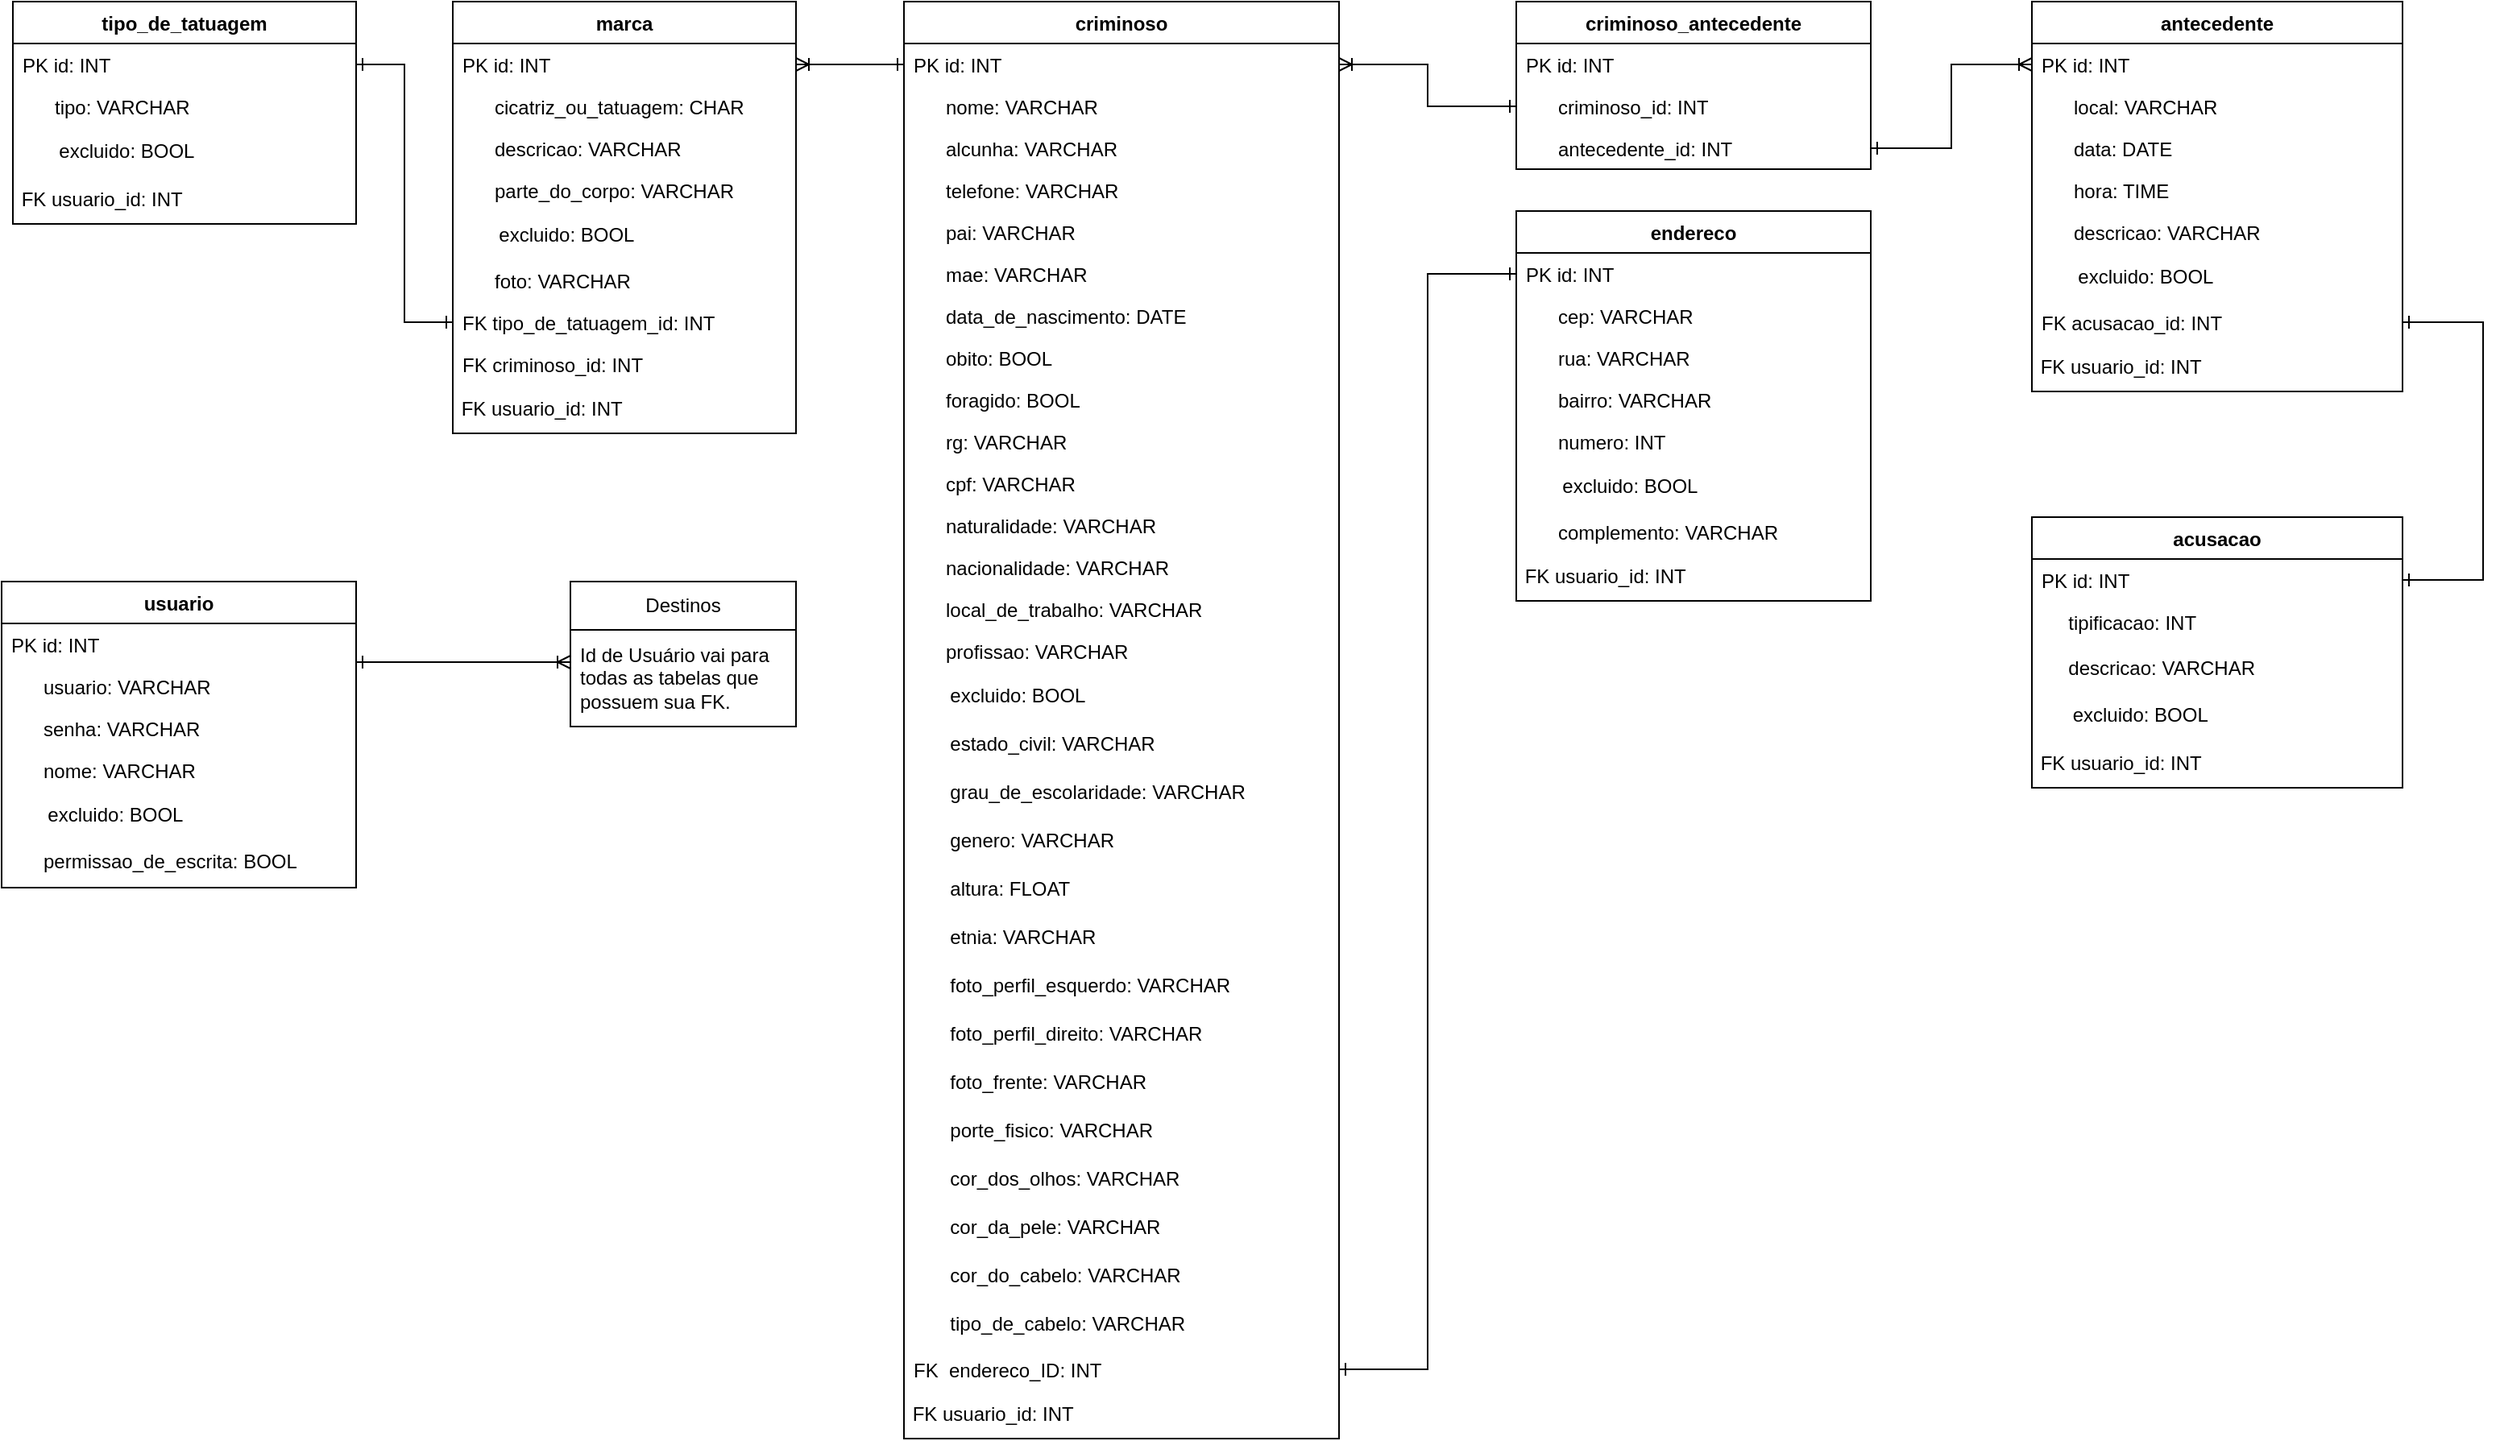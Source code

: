 <mxfile version="21.5.0" type="device">
  <diagram name="Página-1" id="tqAukW0xZtE-mX-S90wy">
    <mxGraphModel dx="2442" dy="882" grid="1" gridSize="10" guides="1" tooltips="1" connect="1" arrows="1" fold="1" page="1" pageScale="1" pageWidth="827" pageHeight="1169" math="0" shadow="0">
      <root>
        <mxCell id="0" />
        <mxCell id="1" parent="0" />
        <mxCell id="qsIrMADFIpEWMbKTU3-V-4" value="endereco" style="swimlane;fontStyle=1;align=center;verticalAlign=top;childLayout=stackLayout;horizontal=1;startSize=26;horizontalStack=0;resizeParent=1;resizeParentMax=0;resizeLast=0;collapsible=1;marginBottom=0;whiteSpace=wrap;html=1;" parent="1" vertex="1">
          <mxGeometry x="500" y="170" width="220" height="242" as="geometry" />
        </mxCell>
        <mxCell id="qsIrMADFIpEWMbKTU3-V-5" value="PK id: INT" style="text;strokeColor=none;fillColor=none;align=left;verticalAlign=top;spacingLeft=4;spacingRight=4;overflow=hidden;rotatable=0;points=[[0,0.5],[1,0.5]];portConstraint=eastwest;whiteSpace=wrap;html=1;" parent="qsIrMADFIpEWMbKTU3-V-4" vertex="1">
          <mxGeometry y="26" width="220" height="26" as="geometry" />
        </mxCell>
        <mxCell id="qsIrMADFIpEWMbKTU3-V-11" value="&amp;nbsp; &amp;nbsp; &amp;nbsp; cep: VARCHAR" style="text;strokeColor=none;fillColor=none;align=left;verticalAlign=top;spacingLeft=4;spacingRight=4;overflow=hidden;rotatable=0;points=[[0,0.5],[1,0.5]];portConstraint=eastwest;whiteSpace=wrap;html=1;" parent="qsIrMADFIpEWMbKTU3-V-4" vertex="1">
          <mxGeometry y="52" width="220" height="26" as="geometry" />
        </mxCell>
        <mxCell id="qsIrMADFIpEWMbKTU3-V-9" value="&amp;nbsp; &amp;nbsp; &amp;nbsp; rua: VARCHAR" style="text;strokeColor=none;fillColor=none;align=left;verticalAlign=top;spacingLeft=4;spacingRight=4;overflow=hidden;rotatable=0;points=[[0,0.5],[1,0.5]];portConstraint=eastwest;whiteSpace=wrap;html=1;" parent="qsIrMADFIpEWMbKTU3-V-4" vertex="1">
          <mxGeometry y="78" width="220" height="26" as="geometry" />
        </mxCell>
        <mxCell id="qsIrMADFIpEWMbKTU3-V-10" value="&amp;nbsp; &amp;nbsp; &amp;nbsp; bairro: VARCHAR" style="text;strokeColor=none;fillColor=none;align=left;verticalAlign=top;spacingLeft=4;spacingRight=4;overflow=hidden;rotatable=0;points=[[0,0.5],[1,0.5]];portConstraint=eastwest;whiteSpace=wrap;html=1;" parent="qsIrMADFIpEWMbKTU3-V-4" vertex="1">
          <mxGeometry y="104" width="220" height="26" as="geometry" />
        </mxCell>
        <mxCell id="qsIrMADFIpEWMbKTU3-V-12" value="&amp;nbsp; &amp;nbsp; &amp;nbsp; numero: INT" style="text;strokeColor=none;fillColor=none;align=left;verticalAlign=top;spacingLeft=4;spacingRight=4;overflow=hidden;rotatable=0;points=[[0,0.5],[1,0.5]];portConstraint=eastwest;whiteSpace=wrap;html=1;" parent="qsIrMADFIpEWMbKTU3-V-4" vertex="1">
          <mxGeometry y="130" width="220" height="26" as="geometry" />
        </mxCell>
        <mxCell id="4V8HWGutSWkxjNNgJOX--17" value="&amp;nbsp; &amp;nbsp; &amp;nbsp; &amp;nbsp; excluido: BOOL" style="text;html=1;align=left;verticalAlign=middle;resizable=0;points=[];autosize=1;strokeColor=none;fillColor=none;" parent="qsIrMADFIpEWMbKTU3-V-4" vertex="1">
          <mxGeometry y="156" width="220" height="30" as="geometry" />
        </mxCell>
        <mxCell id="qsIrMADFIpEWMbKTU3-V-13" value="&amp;nbsp; &amp;nbsp; &amp;nbsp; complemento: VARCHAR" style="text;strokeColor=none;fillColor=none;align=left;verticalAlign=top;spacingLeft=4;spacingRight=4;overflow=hidden;rotatable=0;points=[[0,0.5],[1,0.5]];portConstraint=eastwest;whiteSpace=wrap;html=1;" parent="qsIrMADFIpEWMbKTU3-V-4" vertex="1">
          <mxGeometry y="186" width="220" height="26" as="geometry" />
        </mxCell>
        <mxCell id="4V8HWGutSWkxjNNgJOX--18" value="&amp;nbsp;FK usuario_id: INT" style="text;html=1;align=left;verticalAlign=middle;resizable=0;points=[];autosize=1;strokeColor=none;fillColor=none;" parent="qsIrMADFIpEWMbKTU3-V-4" vertex="1">
          <mxGeometry y="212" width="220" height="30" as="geometry" />
        </mxCell>
        <mxCell id="qsIrMADFIpEWMbKTU3-V-14" value="criminoso" style="swimlane;fontStyle=1;align=center;verticalAlign=top;childLayout=stackLayout;horizontal=1;startSize=26;horizontalStack=0;resizeParent=1;resizeParentMax=0;resizeLast=0;collapsible=1;marginBottom=0;whiteSpace=wrap;html=1;" parent="1" vertex="1">
          <mxGeometry x="120" y="40" width="270" height="892" as="geometry" />
        </mxCell>
        <mxCell id="qsIrMADFIpEWMbKTU3-V-15" value="PK id: INT" style="text;strokeColor=none;fillColor=none;align=left;verticalAlign=top;spacingLeft=4;spacingRight=4;overflow=hidden;rotatable=0;points=[[0,0.5],[1,0.5]];portConstraint=eastwest;whiteSpace=wrap;html=1;" parent="qsIrMADFIpEWMbKTU3-V-14" vertex="1">
          <mxGeometry y="26" width="270" height="26" as="geometry" />
        </mxCell>
        <mxCell id="qsIrMADFIpEWMbKTU3-V-19" value="&amp;nbsp; &amp;nbsp; &amp;nbsp; nome: VARCHAR" style="text;strokeColor=none;fillColor=none;align=left;verticalAlign=top;spacingLeft=4;spacingRight=4;overflow=hidden;rotatable=0;points=[[0,0.5],[1,0.5]];portConstraint=eastwest;whiteSpace=wrap;html=1;" parent="qsIrMADFIpEWMbKTU3-V-14" vertex="1">
          <mxGeometry y="52" width="270" height="26" as="geometry" />
        </mxCell>
        <mxCell id="g-QC4092AOoyE8XGVego-1" value="&amp;nbsp; &amp;nbsp; &amp;nbsp; alcunha: VARCHAR" style="text;strokeColor=none;fillColor=none;align=left;verticalAlign=top;spacingLeft=4;spacingRight=4;overflow=hidden;rotatable=0;points=[[0,0.5],[1,0.5]];portConstraint=eastwest;whiteSpace=wrap;html=1;" parent="qsIrMADFIpEWMbKTU3-V-14" vertex="1">
          <mxGeometry y="78" width="270" height="26" as="geometry" />
        </mxCell>
        <mxCell id="g-QC4092AOoyE8XGVego-2" value="&amp;nbsp; &amp;nbsp; &amp;nbsp; telefone: VARCHAR" style="text;strokeColor=none;fillColor=none;align=left;verticalAlign=top;spacingLeft=4;spacingRight=4;overflow=hidden;rotatable=0;points=[[0,0.5],[1,0.5]];portConstraint=eastwest;whiteSpace=wrap;html=1;" parent="qsIrMADFIpEWMbKTU3-V-14" vertex="1">
          <mxGeometry y="104" width="270" height="26" as="geometry" />
        </mxCell>
        <mxCell id="qsIrMADFIpEWMbKTU3-V-20" value="&amp;nbsp; &amp;nbsp; &amp;nbsp; pai: VARCHAR" style="text;strokeColor=none;fillColor=none;align=left;verticalAlign=top;spacingLeft=4;spacingRight=4;overflow=hidden;rotatable=0;points=[[0,0.5],[1,0.5]];portConstraint=eastwest;whiteSpace=wrap;html=1;" parent="qsIrMADFIpEWMbKTU3-V-14" vertex="1">
          <mxGeometry y="130" width="270" height="26" as="geometry" />
        </mxCell>
        <mxCell id="qsIrMADFIpEWMbKTU3-V-21" value="&amp;nbsp; &amp;nbsp; &amp;nbsp; mae: VARCHAR" style="text;strokeColor=none;fillColor=none;align=left;verticalAlign=top;spacingLeft=4;spacingRight=4;overflow=hidden;rotatable=0;points=[[0,0.5],[1,0.5]];portConstraint=eastwest;whiteSpace=wrap;html=1;" parent="qsIrMADFIpEWMbKTU3-V-14" vertex="1">
          <mxGeometry y="156" width="270" height="26" as="geometry" />
        </mxCell>
        <mxCell id="qsIrMADFIpEWMbKTU3-V-25" value="&amp;nbsp; &amp;nbsp; &amp;nbsp; data_de_nascimento: DATE" style="text;strokeColor=none;fillColor=none;align=left;verticalAlign=top;spacingLeft=4;spacingRight=4;overflow=hidden;rotatable=0;points=[[0,0.5],[1,0.5]];portConstraint=eastwest;whiteSpace=wrap;html=1;" parent="qsIrMADFIpEWMbKTU3-V-14" vertex="1">
          <mxGeometry y="182" width="270" height="26" as="geometry" />
        </mxCell>
        <mxCell id="qsIrMADFIpEWMbKTU3-V-94" value="&amp;nbsp; &amp;nbsp; &amp;nbsp; obito: BOOL" style="text;strokeColor=none;fillColor=none;align=left;verticalAlign=top;spacingLeft=4;spacingRight=4;overflow=hidden;rotatable=0;points=[[0,0.5],[1,0.5]];portConstraint=eastwest;whiteSpace=wrap;html=1;" parent="qsIrMADFIpEWMbKTU3-V-14" vertex="1">
          <mxGeometry y="208" width="270" height="26" as="geometry" />
        </mxCell>
        <mxCell id="qsIrMADFIpEWMbKTU3-V-95" value="&amp;nbsp; &amp;nbsp; &amp;nbsp; foragido: BOOL" style="text;strokeColor=none;fillColor=none;align=left;verticalAlign=top;spacingLeft=4;spacingRight=4;overflow=hidden;rotatable=0;points=[[0,0.5],[1,0.5]];portConstraint=eastwest;whiteSpace=wrap;html=1;" parent="qsIrMADFIpEWMbKTU3-V-14" vertex="1">
          <mxGeometry y="234" width="270" height="26" as="geometry" />
        </mxCell>
        <mxCell id="qsIrMADFIpEWMbKTU3-V-26" value="&amp;nbsp; &amp;nbsp; &amp;nbsp; rg: VARCHAR" style="text;strokeColor=none;fillColor=none;align=left;verticalAlign=top;spacingLeft=4;spacingRight=4;overflow=hidden;rotatable=0;points=[[0,0.5],[1,0.5]];portConstraint=eastwest;whiteSpace=wrap;html=1;" parent="qsIrMADFIpEWMbKTU3-V-14" vertex="1">
          <mxGeometry y="260" width="270" height="26" as="geometry" />
        </mxCell>
        <mxCell id="g-QC4092AOoyE8XGVego-3" value="&amp;nbsp; &amp;nbsp; &amp;nbsp; cpf: VARCHAR" style="text;strokeColor=none;fillColor=none;align=left;verticalAlign=top;spacingLeft=4;spacingRight=4;overflow=hidden;rotatable=0;points=[[0,0.5],[1,0.5]];portConstraint=eastwest;whiteSpace=wrap;html=1;" parent="qsIrMADFIpEWMbKTU3-V-14" vertex="1">
          <mxGeometry y="286" width="270" height="26" as="geometry" />
        </mxCell>
        <mxCell id="qsIrMADFIpEWMbKTU3-V-27" value="&amp;nbsp; &amp;nbsp; &amp;nbsp; naturalidade: VARCHAR" style="text;strokeColor=none;fillColor=none;align=left;verticalAlign=top;spacingLeft=4;spacingRight=4;overflow=hidden;rotatable=0;points=[[0,0.5],[1,0.5]];portConstraint=eastwest;whiteSpace=wrap;html=1;" parent="qsIrMADFIpEWMbKTU3-V-14" vertex="1">
          <mxGeometry y="312" width="270" height="26" as="geometry" />
        </mxCell>
        <mxCell id="qsIrMADFIpEWMbKTU3-V-28" value="&amp;nbsp; &amp;nbsp; &amp;nbsp; nacionalidade: VARCHAR" style="text;strokeColor=none;fillColor=none;align=left;verticalAlign=top;spacingLeft=4;spacingRight=4;overflow=hidden;rotatable=0;points=[[0,0.5],[1,0.5]];portConstraint=eastwest;whiteSpace=wrap;html=1;" parent="qsIrMADFIpEWMbKTU3-V-14" vertex="1">
          <mxGeometry y="338" width="270" height="26" as="geometry" />
        </mxCell>
        <mxCell id="qsIrMADFIpEWMbKTU3-V-31" value="&amp;nbsp; &amp;nbsp; &amp;nbsp; local_de_trabalho: VARCHAR" style="text;strokeColor=none;fillColor=none;align=left;verticalAlign=top;spacingLeft=4;spacingRight=4;overflow=hidden;rotatable=0;points=[[0,0.5],[1,0.5]];portConstraint=eastwest;whiteSpace=wrap;html=1;" parent="qsIrMADFIpEWMbKTU3-V-14" vertex="1">
          <mxGeometry y="364" width="270" height="26" as="geometry" />
        </mxCell>
        <mxCell id="qsIrMADFIpEWMbKTU3-V-32" value="&amp;nbsp; &amp;nbsp; &amp;nbsp; profissao: VARCHAR" style="text;strokeColor=none;fillColor=none;align=left;verticalAlign=top;spacingLeft=4;spacingRight=4;overflow=hidden;rotatable=0;points=[[0,0.5],[1,0.5]];portConstraint=eastwest;whiteSpace=wrap;html=1;" parent="qsIrMADFIpEWMbKTU3-V-14" vertex="1">
          <mxGeometry y="390" width="270" height="26" as="geometry" />
        </mxCell>
        <mxCell id="4V8HWGutSWkxjNNgJOX--13" value="&amp;nbsp; &amp;nbsp; &amp;nbsp; &amp;nbsp; excluido: BOOL" style="text;html=1;align=left;verticalAlign=middle;resizable=0;points=[];autosize=1;strokeColor=none;fillColor=none;" parent="qsIrMADFIpEWMbKTU3-V-14" vertex="1">
          <mxGeometry y="416" width="270" height="30" as="geometry" />
        </mxCell>
        <mxCell id="GFRDY6UaiAwjhXK8earB-1" value="&amp;nbsp; &amp;nbsp; &amp;nbsp; &amp;nbsp; estado_civil: VARCHAR" style="text;html=1;align=left;verticalAlign=middle;resizable=0;points=[];autosize=1;strokeColor=none;fillColor=none;" parent="qsIrMADFIpEWMbKTU3-V-14" vertex="1">
          <mxGeometry y="446" width="270" height="30" as="geometry" />
        </mxCell>
        <mxCell id="GFRDY6UaiAwjhXK8earB-2" value="&amp;nbsp; &amp;nbsp; &amp;nbsp; &amp;nbsp; grau_de_escolaridade: VARCHAR" style="text;html=1;align=left;verticalAlign=middle;resizable=0;points=[];autosize=1;strokeColor=none;fillColor=none;" parent="qsIrMADFIpEWMbKTU3-V-14" vertex="1">
          <mxGeometry y="476" width="270" height="30" as="geometry" />
        </mxCell>
        <mxCell id="GFRDY6UaiAwjhXK8earB-3" value="&amp;nbsp; &amp;nbsp; &amp;nbsp; &amp;nbsp; genero: VARCHAR" style="text;html=1;align=left;verticalAlign=middle;resizable=0;points=[];autosize=1;strokeColor=none;fillColor=none;" parent="qsIrMADFIpEWMbKTU3-V-14" vertex="1">
          <mxGeometry y="506" width="270" height="30" as="geometry" />
        </mxCell>
        <mxCell id="GFRDY6UaiAwjhXK8earB-4" value="&amp;nbsp; &amp;nbsp; &amp;nbsp; &amp;nbsp; altura: FLOAT" style="text;html=1;align=left;verticalAlign=middle;resizable=0;points=[];autosize=1;strokeColor=none;fillColor=none;" parent="qsIrMADFIpEWMbKTU3-V-14" vertex="1">
          <mxGeometry y="536" width="270" height="30" as="geometry" />
        </mxCell>
        <mxCell id="GFRDY6UaiAwjhXK8earB-5" value="&amp;nbsp; &amp;nbsp; &amp;nbsp; &amp;nbsp; etnia: VARCHAR" style="text;html=1;align=left;verticalAlign=middle;resizable=0;points=[];autosize=1;strokeColor=none;fillColor=none;" parent="qsIrMADFIpEWMbKTU3-V-14" vertex="1">
          <mxGeometry y="566" width="270" height="30" as="geometry" />
        </mxCell>
        <mxCell id="GFRDY6UaiAwjhXK8earB-6" value="&amp;nbsp; &amp;nbsp; &amp;nbsp; &amp;nbsp; foto_perfil_esquerdo: VARCHAR" style="text;html=1;align=left;verticalAlign=middle;resizable=0;points=[];autosize=1;strokeColor=none;fillColor=none;" parent="qsIrMADFIpEWMbKTU3-V-14" vertex="1">
          <mxGeometry y="596" width="270" height="30" as="geometry" />
        </mxCell>
        <mxCell id="GFRDY6UaiAwjhXK8earB-8" value="&amp;nbsp; &amp;nbsp; &amp;nbsp; &amp;nbsp; foto_perfil_direito: VARCHAR" style="text;html=1;align=left;verticalAlign=middle;resizable=0;points=[];autosize=1;strokeColor=none;fillColor=none;" parent="qsIrMADFIpEWMbKTU3-V-14" vertex="1">
          <mxGeometry y="626" width="270" height="30" as="geometry" />
        </mxCell>
        <mxCell id="GFRDY6UaiAwjhXK8earB-7" value="&amp;nbsp; &amp;nbsp; &amp;nbsp; &amp;nbsp; foto_frente: VARCHAR" style="text;html=1;align=left;verticalAlign=middle;resizable=0;points=[];autosize=1;strokeColor=none;fillColor=none;" parent="qsIrMADFIpEWMbKTU3-V-14" vertex="1">
          <mxGeometry y="656" width="270" height="30" as="geometry" />
        </mxCell>
        <mxCell id="GFRDY6UaiAwjhXK8earB-24" value="&amp;nbsp; &amp;nbsp; &amp;nbsp; &amp;nbsp; porte_fisico: VARCHAR" style="text;html=1;align=left;verticalAlign=middle;resizable=0;points=[];autosize=1;strokeColor=none;fillColor=none;" parent="qsIrMADFIpEWMbKTU3-V-14" vertex="1">
          <mxGeometry y="686" width="270" height="30" as="geometry" />
        </mxCell>
        <mxCell id="GFRDY6UaiAwjhXK8earB-25" value="&amp;nbsp; &amp;nbsp; &amp;nbsp; &amp;nbsp; cor_dos_olhos: VARCHAR" style="text;html=1;align=left;verticalAlign=middle;resizable=0;points=[];autosize=1;strokeColor=none;fillColor=none;" parent="qsIrMADFIpEWMbKTU3-V-14" vertex="1">
          <mxGeometry y="716" width="270" height="30" as="geometry" />
        </mxCell>
        <mxCell id="GFRDY6UaiAwjhXK8earB-26" value="&amp;nbsp; &amp;nbsp; &amp;nbsp; &amp;nbsp; cor_da_pele: VARCHAR" style="text;html=1;align=left;verticalAlign=middle;resizable=0;points=[];autosize=1;strokeColor=none;fillColor=none;" parent="qsIrMADFIpEWMbKTU3-V-14" vertex="1">
          <mxGeometry y="746" width="270" height="30" as="geometry" />
        </mxCell>
        <mxCell id="GFRDY6UaiAwjhXK8earB-27" value="&amp;nbsp; &amp;nbsp; &amp;nbsp; &amp;nbsp; cor_do_cabelo: VARCHAR" style="text;html=1;align=left;verticalAlign=middle;resizable=0;points=[];autosize=1;strokeColor=none;fillColor=none;" parent="qsIrMADFIpEWMbKTU3-V-14" vertex="1">
          <mxGeometry y="776" width="270" height="30" as="geometry" />
        </mxCell>
        <mxCell id="GFRDY6UaiAwjhXK8earB-28" value="&amp;nbsp; &amp;nbsp; &amp;nbsp; &amp;nbsp; tipo_de_cabelo: VARCHAR" style="text;html=1;align=left;verticalAlign=middle;resizable=0;points=[];autosize=1;strokeColor=none;fillColor=none;" parent="qsIrMADFIpEWMbKTU3-V-14" vertex="1">
          <mxGeometry y="806" width="270" height="30" as="geometry" />
        </mxCell>
        <mxCell id="qsIrMADFIpEWMbKTU3-V-34" value="FK&amp;nbsp; endereco_ID: INT" style="text;strokeColor=none;fillColor=none;align=left;verticalAlign=top;spacingLeft=4;spacingRight=4;overflow=hidden;rotatable=0;points=[[0,0.5],[1,0.5]];portConstraint=eastwest;whiteSpace=wrap;html=1;" parent="qsIrMADFIpEWMbKTU3-V-14" vertex="1">
          <mxGeometry y="836" width="270" height="26" as="geometry" />
        </mxCell>
        <mxCell id="4V8HWGutSWkxjNNgJOX--9" value="&amp;nbsp;FK usuario_id: INT" style="text;html=1;align=left;verticalAlign=middle;resizable=0;points=[];autosize=1;strokeColor=none;fillColor=none;" parent="qsIrMADFIpEWMbKTU3-V-14" vertex="1">
          <mxGeometry y="862" width="270" height="30" as="geometry" />
        </mxCell>
        <mxCell id="qsIrMADFIpEWMbKTU3-V-38" style="edgeStyle=orthogonalEdgeStyle;rounded=0;orthogonalLoop=1;jettySize=auto;html=1;exitX=0;exitY=0.5;exitDx=0;exitDy=0;entryX=1;entryY=0.5;entryDx=0;entryDy=0;endArrow=ERone;endFill=0;startArrow=ERone;startFill=0;" parent="1" source="qsIrMADFIpEWMbKTU3-V-5" target="qsIrMADFIpEWMbKTU3-V-34" edge="1">
          <mxGeometry relative="1" as="geometry" />
        </mxCell>
        <mxCell id="qsIrMADFIpEWMbKTU3-V-51" value="marca" style="swimlane;fontStyle=1;align=center;verticalAlign=top;childLayout=stackLayout;horizontal=1;startSize=26;horizontalStack=0;resizeParent=1;resizeParentMax=0;resizeLast=0;collapsible=1;marginBottom=0;whiteSpace=wrap;html=1;" parent="1" vertex="1">
          <mxGeometry x="-160" y="40" width="213" height="268" as="geometry" />
        </mxCell>
        <mxCell id="tNdTHDL9R3g4JhnGJnkF-141" value="PK id: INT" style="text;strokeColor=none;fillColor=none;align=left;verticalAlign=top;spacingLeft=4;spacingRight=4;overflow=hidden;rotatable=0;points=[[0,0.5],[1,0.5]];portConstraint=eastwest;whiteSpace=wrap;html=1;" parent="qsIrMADFIpEWMbKTU3-V-51" vertex="1">
          <mxGeometry y="26" width="213" height="26" as="geometry" />
        </mxCell>
        <mxCell id="tNdTHDL9R3g4JhnGJnkF-143" value="&amp;nbsp; &amp;nbsp; &amp;nbsp; cicatriz_ou_tatuagem: CHAR" style="text;strokeColor=none;fillColor=none;align=left;verticalAlign=top;spacingLeft=4;spacingRight=4;overflow=hidden;rotatable=0;points=[[0,0.5],[1,0.5]];portConstraint=eastwest;whiteSpace=wrap;html=1;" parent="qsIrMADFIpEWMbKTU3-V-51" vertex="1">
          <mxGeometry y="52" width="213" height="26" as="geometry" />
        </mxCell>
        <mxCell id="tNdTHDL9R3g4JhnGJnkF-144" value="&amp;nbsp; &amp;nbsp; &amp;nbsp; descricao: VARCHAR" style="text;strokeColor=none;fillColor=none;align=left;verticalAlign=top;spacingLeft=4;spacingRight=4;overflow=hidden;rotatable=0;points=[[0,0.5],[1,0.5]];portConstraint=eastwest;whiteSpace=wrap;html=1;" parent="qsIrMADFIpEWMbKTU3-V-51" vertex="1">
          <mxGeometry y="78" width="213" height="26" as="geometry" />
        </mxCell>
        <mxCell id="tNdTHDL9R3g4JhnGJnkF-145" value="&amp;nbsp; &amp;nbsp; &amp;nbsp; parte_do_corpo: VARCHAR" style="text;strokeColor=none;fillColor=none;align=left;verticalAlign=top;spacingLeft=4;spacingRight=4;overflow=hidden;rotatable=0;points=[[0,0.5],[1,0.5]];portConstraint=eastwest;whiteSpace=wrap;html=1;" parent="qsIrMADFIpEWMbKTU3-V-51" vertex="1">
          <mxGeometry y="104" width="213" height="26" as="geometry" />
        </mxCell>
        <mxCell id="4V8HWGutSWkxjNNgJOX--26" value="&amp;nbsp; &amp;nbsp; &amp;nbsp; &amp;nbsp; excluido: BOOL" style="text;html=1;align=left;verticalAlign=middle;resizable=0;points=[];autosize=1;strokeColor=none;fillColor=none;" parent="qsIrMADFIpEWMbKTU3-V-51" vertex="1">
          <mxGeometry y="130" width="213" height="30" as="geometry" />
        </mxCell>
        <mxCell id="tNdTHDL9R3g4JhnGJnkF-146" value="&amp;nbsp; &amp;nbsp; &amp;nbsp; foto: VARCHAR" style="text;strokeColor=none;fillColor=none;align=left;verticalAlign=top;spacingLeft=4;spacingRight=4;overflow=hidden;rotatable=0;points=[[0,0.5],[1,0.5]];portConstraint=eastwest;whiteSpace=wrap;html=1;" parent="qsIrMADFIpEWMbKTU3-V-51" vertex="1">
          <mxGeometry y="160" width="213" height="26" as="geometry" />
        </mxCell>
        <mxCell id="tNdTHDL9R3g4JhnGJnkF-147" value="FK tipo_de_tatuagem_id: INT" style="text;strokeColor=none;fillColor=none;align=left;verticalAlign=top;spacingLeft=4;spacingRight=4;overflow=hidden;rotatable=0;points=[[0,0.5],[1,0.5]];portConstraint=eastwest;whiteSpace=wrap;html=1;" parent="qsIrMADFIpEWMbKTU3-V-51" vertex="1">
          <mxGeometry y="186" width="213" height="26" as="geometry" />
        </mxCell>
        <mxCell id="qsIrMADFIpEWMbKTU3-V-52" value="FK criminoso_id: INT" style="text;strokeColor=none;fillColor=none;align=left;verticalAlign=top;spacingLeft=4;spacingRight=4;overflow=hidden;rotatable=0;points=[[0,0.5],[1,0.5]];portConstraint=eastwest;whiteSpace=wrap;html=1;" parent="qsIrMADFIpEWMbKTU3-V-51" vertex="1">
          <mxGeometry y="212" width="213" height="26" as="geometry" />
        </mxCell>
        <mxCell id="4V8HWGutSWkxjNNgJOX--38" value="&amp;nbsp;FK usuario_id: INT" style="text;html=1;align=left;verticalAlign=middle;resizable=0;points=[];autosize=1;strokeColor=none;fillColor=none;" parent="qsIrMADFIpEWMbKTU3-V-51" vertex="1">
          <mxGeometry y="238" width="213" height="30" as="geometry" />
        </mxCell>
        <mxCell id="qsIrMADFIpEWMbKTU3-V-161" value="antecedente" style="swimlane;fontStyle=1;align=center;verticalAlign=top;childLayout=stackLayout;horizontal=1;startSize=26;horizontalStack=0;resizeParent=1;resizeParentMax=0;resizeLast=0;collapsible=1;marginBottom=0;whiteSpace=wrap;html=1;" parent="1" vertex="1">
          <mxGeometry x="820" y="40" width="230" height="242" as="geometry" />
        </mxCell>
        <mxCell id="qsIrMADFIpEWMbKTU3-V-162" value="PK id: INT" style="text;strokeColor=none;fillColor=none;align=left;verticalAlign=top;spacingLeft=4;spacingRight=4;overflow=hidden;rotatable=0;points=[[0,0.5],[1,0.5]];portConstraint=eastwest;whiteSpace=wrap;html=1;" parent="qsIrMADFIpEWMbKTU3-V-161" vertex="1">
          <mxGeometry y="26" width="230" height="26" as="geometry" />
        </mxCell>
        <mxCell id="qsIrMADFIpEWMbKTU3-V-170" value="&amp;nbsp; &amp;nbsp; &amp;nbsp; local: VARCHAR" style="text;strokeColor=none;fillColor=none;align=left;verticalAlign=top;spacingLeft=4;spacingRight=4;overflow=hidden;rotatable=0;points=[[0,0.5],[1,0.5]];portConstraint=eastwest;whiteSpace=wrap;html=1;" parent="qsIrMADFIpEWMbKTU3-V-161" vertex="1">
          <mxGeometry y="52" width="230" height="26" as="geometry" />
        </mxCell>
        <mxCell id="qsIrMADFIpEWMbKTU3-V-167" value="&amp;nbsp; &amp;nbsp; &amp;nbsp; data: DATE" style="text;strokeColor=none;fillColor=none;align=left;verticalAlign=top;spacingLeft=4;spacingRight=4;overflow=hidden;rotatable=0;points=[[0,0.5],[1,0.5]];portConstraint=eastwest;whiteSpace=wrap;html=1;" parent="qsIrMADFIpEWMbKTU3-V-161" vertex="1">
          <mxGeometry y="78" width="230" height="26" as="geometry" />
        </mxCell>
        <mxCell id="qsIrMADFIpEWMbKTU3-V-171" value="&amp;nbsp; &amp;nbsp; &amp;nbsp; hora: TIME" style="text;strokeColor=none;fillColor=none;align=left;verticalAlign=top;spacingLeft=4;spacingRight=4;overflow=hidden;rotatable=0;points=[[0,0.5],[1,0.5]];portConstraint=eastwest;whiteSpace=wrap;html=1;" parent="qsIrMADFIpEWMbKTU3-V-161" vertex="1">
          <mxGeometry y="104" width="230" height="26" as="geometry" />
        </mxCell>
        <mxCell id="qsIrMADFIpEWMbKTU3-V-173" value="&amp;nbsp; &amp;nbsp; &amp;nbsp; descricao: VARCHAR" style="text;strokeColor=none;fillColor=none;align=left;verticalAlign=top;spacingLeft=4;spacingRight=4;overflow=hidden;rotatable=0;points=[[0,0.5],[1,0.5]];portConstraint=eastwest;whiteSpace=wrap;html=1;" parent="qsIrMADFIpEWMbKTU3-V-161" vertex="1">
          <mxGeometry y="130" width="230" height="26" as="geometry" />
        </mxCell>
        <mxCell id="4V8HWGutSWkxjNNgJOX--19" value="&amp;nbsp; &amp;nbsp; &amp;nbsp; &amp;nbsp; excluido: BOOL" style="text;html=1;align=left;verticalAlign=middle;resizable=0;points=[];autosize=1;strokeColor=none;fillColor=none;" parent="qsIrMADFIpEWMbKTU3-V-161" vertex="1">
          <mxGeometry y="156" width="230" height="30" as="geometry" />
        </mxCell>
        <mxCell id="qsIrMADFIpEWMbKTU3-V-172" value="FK acusacao_id: INT" style="text;strokeColor=none;fillColor=none;align=left;verticalAlign=top;spacingLeft=4;spacingRight=4;overflow=hidden;rotatable=0;points=[[0,0.5],[1,0.5]];portConstraint=eastwest;whiteSpace=wrap;html=1;" parent="qsIrMADFIpEWMbKTU3-V-161" vertex="1">
          <mxGeometry y="186" width="230" height="26" as="geometry" />
        </mxCell>
        <mxCell id="4V8HWGutSWkxjNNgJOX--20" value="&amp;nbsp;FK usuario_id: INT" style="text;html=1;align=left;verticalAlign=middle;resizable=0;points=[];autosize=1;strokeColor=none;fillColor=none;" parent="qsIrMADFIpEWMbKTU3-V-161" vertex="1">
          <mxGeometry y="212" width="230" height="30" as="geometry" />
        </mxCell>
        <mxCell id="hHZBYtkwGL6fNbw005Wh-44" value="acusacao" style="swimlane;fontStyle=1;align=center;verticalAlign=top;childLayout=stackLayout;horizontal=1;startSize=26;horizontalStack=0;resizeParent=1;resizeParentMax=0;resizeLast=0;collapsible=1;marginBottom=0;whiteSpace=wrap;html=1;" parent="1" vertex="1">
          <mxGeometry x="820" y="360" width="230" height="168" as="geometry" />
        </mxCell>
        <mxCell id="hHZBYtkwGL6fNbw005Wh-45" value="PK id: INT" style="text;strokeColor=none;fillColor=none;align=left;verticalAlign=top;spacingLeft=4;spacingRight=4;overflow=hidden;rotatable=0;points=[[0,0.5],[1,0.5]];portConstraint=eastwest;whiteSpace=wrap;html=1;" parent="hHZBYtkwGL6fNbw005Wh-44" vertex="1">
          <mxGeometry y="26" width="230" height="26" as="geometry" />
        </mxCell>
        <mxCell id="hHZBYtkwGL6fNbw005Wh-46" value="&amp;nbsp; &amp;nbsp; &amp;nbsp;tipificacao&lt;span style=&quot;background-color: initial;&quot;&gt;: INT&lt;/span&gt;" style="text;strokeColor=none;fillColor=none;align=left;verticalAlign=top;spacingLeft=4;spacingRight=4;overflow=hidden;rotatable=0;points=[[0,0.5],[1,0.5]];portConstraint=eastwest;whiteSpace=wrap;html=1;" parent="hHZBYtkwGL6fNbw005Wh-44" vertex="1">
          <mxGeometry y="52" width="230" height="28" as="geometry" />
        </mxCell>
        <mxCell id="VdNJNwUQSq9-jcNrTiu9-23" value="&amp;nbsp; &amp;nbsp; &amp;nbsp;descricao&lt;span style=&quot;background-color: initial;&quot;&gt;: VARCHAR&lt;/span&gt;" style="text;strokeColor=none;fillColor=none;align=left;verticalAlign=top;spacingLeft=4;spacingRight=4;overflow=hidden;rotatable=0;points=[[0,0.5],[1,0.5]];portConstraint=eastwest;whiteSpace=wrap;html=1;" vertex="1" parent="hHZBYtkwGL6fNbw005Wh-44">
          <mxGeometry y="80" width="230" height="28" as="geometry" />
        </mxCell>
        <mxCell id="4V8HWGutSWkxjNNgJOX--27" value="&amp;nbsp; &amp;nbsp; &amp;nbsp; &amp;nbsp;excluido: BOOL" style="text;html=1;align=left;verticalAlign=middle;resizable=0;points=[];autosize=1;strokeColor=none;fillColor=none;" parent="hHZBYtkwGL6fNbw005Wh-44" vertex="1">
          <mxGeometry y="108" width="230" height="30" as="geometry" />
        </mxCell>
        <mxCell id="4V8HWGutSWkxjNNgJOX--40" value="&amp;nbsp;FK usuario_id: INT" style="text;html=1;align=left;verticalAlign=middle;resizable=0;points=[];autosize=1;strokeColor=none;fillColor=none;" parent="hHZBYtkwGL6fNbw005Wh-44" vertex="1">
          <mxGeometry y="138" width="230" height="30" as="geometry" />
        </mxCell>
        <mxCell id="W1eNjVZZ0_FJO5X3qthp-10" value="tipo_de_tatuagem" style="swimlane;fontStyle=1;align=center;verticalAlign=top;childLayout=stackLayout;horizontal=1;startSize=26;horizontalStack=0;resizeParent=1;resizeParentMax=0;resizeLast=0;collapsible=1;marginBottom=0;whiteSpace=wrap;html=1;" parent="1" vertex="1">
          <mxGeometry x="-433" y="40" width="213" height="138" as="geometry" />
        </mxCell>
        <mxCell id="W1eNjVZZ0_FJO5X3qthp-11" value="PK id: INT" style="text;strokeColor=none;fillColor=none;align=left;verticalAlign=top;spacingLeft=4;spacingRight=4;overflow=hidden;rotatable=0;points=[[0,0.5],[1,0.5]];portConstraint=eastwest;whiteSpace=wrap;html=1;" parent="W1eNjVZZ0_FJO5X3qthp-10" vertex="1">
          <mxGeometry y="26" width="213" height="26" as="geometry" />
        </mxCell>
        <mxCell id="W1eNjVZZ0_FJO5X3qthp-12" value="&amp;nbsp; &amp;nbsp; &amp;nbsp; tipo: VARCHAR" style="text;strokeColor=none;fillColor=none;align=left;verticalAlign=top;spacingLeft=4;spacingRight=4;overflow=hidden;rotatable=0;points=[[0,0.5],[1,0.5]];portConstraint=eastwest;whiteSpace=wrap;html=1;" parent="W1eNjVZZ0_FJO5X3qthp-10" vertex="1">
          <mxGeometry y="52" width="213" height="26" as="geometry" />
        </mxCell>
        <mxCell id="4V8HWGutSWkxjNNgJOX--28" value="&amp;nbsp; &amp;nbsp; &amp;nbsp; &amp;nbsp; excluido: BOOL" style="text;html=1;align=left;verticalAlign=middle;resizable=0;points=[];autosize=1;strokeColor=none;fillColor=none;" parent="W1eNjVZZ0_FJO5X3qthp-10" vertex="1">
          <mxGeometry y="78" width="213" height="30" as="geometry" />
        </mxCell>
        <mxCell id="4V8HWGutSWkxjNNgJOX--39" value="&amp;nbsp;FK usuario_id: INT" style="text;html=1;align=left;verticalAlign=middle;resizable=0;points=[];autosize=1;strokeColor=none;fillColor=none;" parent="W1eNjVZZ0_FJO5X3qthp-10" vertex="1">
          <mxGeometry y="108" width="213" height="30" as="geometry" />
        </mxCell>
        <mxCell id="TPI6uaF68FMcrN_D5gCR-15" style="edgeStyle=orthogonalEdgeStyle;rounded=0;orthogonalLoop=1;jettySize=auto;html=1;entryX=1;entryY=0.5;entryDx=0;entryDy=0;endArrow=ERone;endFill=0;startArrow=ERone;startFill=0;" parent="1" source="tNdTHDL9R3g4JhnGJnkF-147" target="W1eNjVZZ0_FJO5X3qthp-11" edge="1">
          <mxGeometry relative="1" as="geometry" />
        </mxCell>
        <mxCell id="GFRDY6UaiAwjhXK8earB-23" style="edgeStyle=orthogonalEdgeStyle;rounded=0;orthogonalLoop=1;jettySize=auto;html=1;exitX=1;exitY=0.5;exitDx=0;exitDy=0;entryX=0;entryY=0.5;entryDx=0;entryDy=0;endArrow=ERone;endFill=0;startArrow=ERoneToMany;startFill=0;" parent="1" source="tNdTHDL9R3g4JhnGJnkF-141" target="qsIrMADFIpEWMbKTU3-V-15" edge="1">
          <mxGeometry relative="1" as="geometry" />
        </mxCell>
        <mxCell id="sNxTzg3WHGGK6zBfpegC-6" value="criminoso_antecedente" style="swimlane;fontStyle=1;align=center;verticalAlign=top;childLayout=stackLayout;horizontal=1;startSize=26;horizontalStack=0;resizeParent=1;resizeParentMax=0;resizeLast=0;collapsible=1;marginBottom=0;whiteSpace=wrap;html=1;" parent="1" vertex="1">
          <mxGeometry x="500" y="40" width="220" height="104" as="geometry" />
        </mxCell>
        <mxCell id="sNxTzg3WHGGK6zBfpegC-7" value="PK id: INT" style="text;strokeColor=none;fillColor=none;align=left;verticalAlign=top;spacingLeft=4;spacingRight=4;overflow=hidden;rotatable=0;points=[[0,0.5],[1,0.5]];portConstraint=eastwest;whiteSpace=wrap;html=1;" parent="sNxTzg3WHGGK6zBfpegC-6" vertex="1">
          <mxGeometry y="26" width="220" height="26" as="geometry" />
        </mxCell>
        <mxCell id="sNxTzg3WHGGK6zBfpegC-8" value="&amp;nbsp; &amp;nbsp; &amp;nbsp; criminoso_id: INT" style="text;strokeColor=none;fillColor=none;align=left;verticalAlign=top;spacingLeft=4;spacingRight=4;overflow=hidden;rotatable=0;points=[[0,0.5],[1,0.5]];portConstraint=eastwest;whiteSpace=wrap;html=1;" parent="sNxTzg3WHGGK6zBfpegC-6" vertex="1">
          <mxGeometry y="52" width="220" height="26" as="geometry" />
        </mxCell>
        <mxCell id="sNxTzg3WHGGK6zBfpegC-9" value="&amp;nbsp; &amp;nbsp; &amp;nbsp; antecedente_id: INT" style="text;strokeColor=none;fillColor=none;align=left;verticalAlign=top;spacingLeft=4;spacingRight=4;overflow=hidden;rotatable=0;points=[[0,0.5],[1,0.5]];portConstraint=eastwest;whiteSpace=wrap;html=1;" parent="sNxTzg3WHGGK6zBfpegC-6" vertex="1">
          <mxGeometry y="78" width="220" height="26" as="geometry" />
        </mxCell>
        <mxCell id="sNxTzg3WHGGK6zBfpegC-15" style="edgeStyle=orthogonalEdgeStyle;rounded=0;orthogonalLoop=1;jettySize=auto;html=1;exitX=1;exitY=0.5;exitDx=0;exitDy=0;entryX=0;entryY=0.5;entryDx=0;entryDy=0;endArrow=ERoneToMany;endFill=0;startArrow=ERone;startFill=0;" parent="1" source="sNxTzg3WHGGK6zBfpegC-9" target="qsIrMADFIpEWMbKTU3-V-162" edge="1">
          <mxGeometry relative="1" as="geometry" />
        </mxCell>
        <mxCell id="sNxTzg3WHGGK6zBfpegC-17" style="edgeStyle=orthogonalEdgeStyle;rounded=0;orthogonalLoop=1;jettySize=auto;html=1;entryX=0;entryY=0.5;entryDx=0;entryDy=0;endArrow=ERone;endFill=0;startArrow=ERoneToMany;startFill=0;" parent="1" source="qsIrMADFIpEWMbKTU3-V-15" target="sNxTzg3WHGGK6zBfpegC-8" edge="1">
          <mxGeometry relative="1" as="geometry" />
        </mxCell>
        <mxCell id="VdNJNwUQSq9-jcNrTiu9-11" value="usuario" style="swimlane;fontStyle=1;align=center;verticalAlign=top;childLayout=stackLayout;horizontal=1;startSize=26;horizontalStack=0;resizeParent=1;resizeParentMax=0;resizeLast=0;collapsible=1;marginBottom=0;whiteSpace=wrap;html=1;" vertex="1" parent="1">
          <mxGeometry x="-440" y="400" width="220" height="190" as="geometry" />
        </mxCell>
        <mxCell id="VdNJNwUQSq9-jcNrTiu9-12" value="PK id: INT" style="text;strokeColor=none;fillColor=none;align=left;verticalAlign=top;spacingLeft=4;spacingRight=4;overflow=hidden;rotatable=0;points=[[0,0.5],[1,0.5]];portConstraint=eastwest;whiteSpace=wrap;html=1;" vertex="1" parent="VdNJNwUQSq9-jcNrTiu9-11">
          <mxGeometry y="26" width="220" height="26" as="geometry" />
        </mxCell>
        <mxCell id="VdNJNwUQSq9-jcNrTiu9-13" value="&amp;nbsp; &amp;nbsp; &amp;nbsp; usuario: VARCHAR" style="text;strokeColor=none;fillColor=none;align=left;verticalAlign=top;spacingLeft=4;spacingRight=4;overflow=hidden;rotatable=0;points=[[0,0.5],[1,0.5]];portConstraint=eastwest;whiteSpace=wrap;html=1;" vertex="1" parent="VdNJNwUQSq9-jcNrTiu9-11">
          <mxGeometry y="52" width="220" height="26" as="geometry" />
        </mxCell>
        <mxCell id="VdNJNwUQSq9-jcNrTiu9-14" value="&amp;nbsp; &amp;nbsp; &amp;nbsp; senha: VARCHAR" style="text;strokeColor=none;fillColor=none;align=left;verticalAlign=top;spacingLeft=4;spacingRight=4;overflow=hidden;rotatable=0;points=[[0,0.5],[1,0.5]];portConstraint=eastwest;whiteSpace=wrap;html=1;" vertex="1" parent="VdNJNwUQSq9-jcNrTiu9-11">
          <mxGeometry y="78" width="220" height="26" as="geometry" />
        </mxCell>
        <mxCell id="VdNJNwUQSq9-jcNrTiu9-15" value="&amp;nbsp; &amp;nbsp; &amp;nbsp; nome: VARCHAR" style="text;strokeColor=none;fillColor=none;align=left;verticalAlign=top;spacingLeft=4;spacingRight=4;overflow=hidden;rotatable=0;points=[[0,0.5],[1,0.5]];portConstraint=eastwest;whiteSpace=wrap;html=1;" vertex="1" parent="VdNJNwUQSq9-jcNrTiu9-11">
          <mxGeometry y="104" width="220" height="26" as="geometry" />
        </mxCell>
        <mxCell id="VdNJNwUQSq9-jcNrTiu9-16" value="&amp;nbsp; &amp;nbsp; &amp;nbsp; &amp;nbsp; excluido: BOOL" style="text;html=1;align=left;verticalAlign=middle;resizable=0;points=[];autosize=1;strokeColor=none;fillColor=none;" vertex="1" parent="VdNJNwUQSq9-jcNrTiu9-11">
          <mxGeometry y="130" width="220" height="30" as="geometry" />
        </mxCell>
        <mxCell id="VdNJNwUQSq9-jcNrTiu9-17" value="&amp;nbsp; &amp;nbsp; &amp;nbsp; permissao_de_escrita: BOOL" style="text;strokeColor=none;fillColor=none;align=left;verticalAlign=top;spacingLeft=4;spacingRight=4;overflow=hidden;rotatable=0;points=[[0,0.5],[1,0.5]];portConstraint=eastwest;whiteSpace=wrap;html=1;" vertex="1" parent="VdNJNwUQSq9-jcNrTiu9-11">
          <mxGeometry y="160" width="220" height="30" as="geometry" />
        </mxCell>
        <mxCell id="VdNJNwUQSq9-jcNrTiu9-18" value="Destinos" style="swimlane;fontStyle=0;childLayout=stackLayout;horizontal=1;startSize=30;horizontalStack=0;resizeParent=1;resizeParentMax=0;resizeLast=0;collapsible=1;marginBottom=0;whiteSpace=wrap;html=1;" vertex="1" parent="1">
          <mxGeometry x="-87" y="400" width="140" height="90" as="geometry" />
        </mxCell>
        <mxCell id="VdNJNwUQSq9-jcNrTiu9-19" value="Id de Usuário vai para todas as tabelas que possuem sua FK." style="text;strokeColor=none;fillColor=none;align=left;verticalAlign=middle;spacingLeft=4;spacingRight=4;overflow=hidden;points=[[0,0.5],[1,0.5]];portConstraint=eastwest;rotatable=0;whiteSpace=wrap;html=1;" vertex="1" parent="VdNJNwUQSq9-jcNrTiu9-18">
          <mxGeometry y="30" width="140" height="60" as="geometry" />
        </mxCell>
        <mxCell id="VdNJNwUQSq9-jcNrTiu9-20" style="edgeStyle=elbowEdgeStyle;rounded=0;orthogonalLoop=1;jettySize=auto;html=1;endArrow=ERoneToMany;endFill=0;startArrow=ERone;startFill=0;" edge="1" parent="1" source="VdNJNwUQSq9-jcNrTiu9-12" target="VdNJNwUQSq9-jcNrTiu9-19">
          <mxGeometry relative="1" as="geometry">
            <mxPoint x="-110" y="439" as="targetPoint" />
            <Array as="points">
              <mxPoint x="-160" y="450" />
            </Array>
          </mxGeometry>
        </mxCell>
        <mxCell id="VdNJNwUQSq9-jcNrTiu9-22" style="edgeStyle=orthogonalEdgeStyle;rounded=0;orthogonalLoop=1;jettySize=auto;html=1;entryX=1;entryY=0.5;entryDx=0;entryDy=0;startArrow=ERone;startFill=0;endArrow=ERone;endFill=0;" edge="1" parent="1" source="qsIrMADFIpEWMbKTU3-V-172" target="hHZBYtkwGL6fNbw005Wh-45">
          <mxGeometry relative="1" as="geometry">
            <Array as="points">
              <mxPoint x="1100" y="239" />
              <mxPoint x="1100" y="399" />
            </Array>
          </mxGeometry>
        </mxCell>
      </root>
    </mxGraphModel>
  </diagram>
</mxfile>
